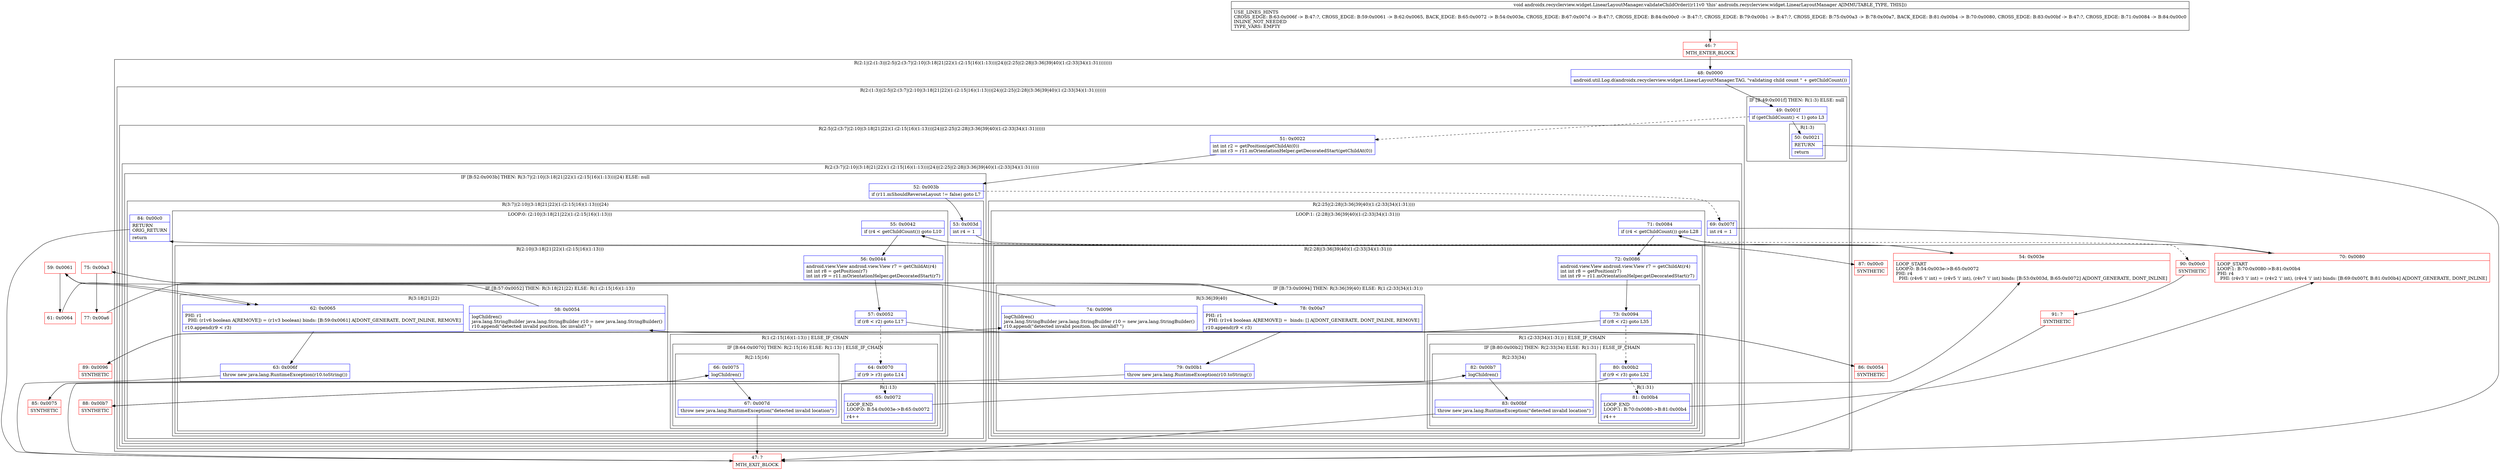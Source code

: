 digraph "CFG forandroidx.recyclerview.widget.LinearLayoutManager.validateChildOrder()V" {
subgraph cluster_Region_1762639791 {
label = "R(2:1|(2:(1:3)|(2:5|(2:(3:7|(2:10|(3:18|21|22)(1:(2:15|16)(1:13)))|24)|(2:25|(2:28|(3:36|39|40)(1:(2:33|34)(1:31))))))))";
node [shape=record,color=blue];
Node_48 [shape=record,label="{48\:\ 0x0000|android.util.Log.d(androidx.recyclerview.widget.LinearLayoutManager.TAG, \"validating child count \" + getChildCount())\l}"];
subgraph cluster_Region_147412047 {
label = "R(2:(1:3)|(2:5|(2:(3:7|(2:10|(3:18|21|22)(1:(2:15|16)(1:13)))|24)|(2:25|(2:28|(3:36|39|40)(1:(2:33|34)(1:31)))))))";
node [shape=record,color=blue];
subgraph cluster_IfRegion_1197253469 {
label = "IF [B:49:0x001f] THEN: R(1:3) ELSE: null";
node [shape=record,color=blue];
Node_49 [shape=record,label="{49\:\ 0x001f|if (getChildCount() \< 1) goto L3\l}"];
subgraph cluster_Region_1824661659 {
label = "R(1:3)";
node [shape=record,color=blue];
Node_50 [shape=record,label="{50\:\ 0x0021|RETURN\l|return\l}"];
}
}
subgraph cluster_Region_1794731575 {
label = "R(2:5|(2:(3:7|(2:10|(3:18|21|22)(1:(2:15|16)(1:13)))|24)|(2:25|(2:28|(3:36|39|40)(1:(2:33|34)(1:31))))))";
node [shape=record,color=blue];
Node_51 [shape=record,label="{51\:\ 0x0022|int int r2 = getPosition(getChildAt(0))\lint int r3 = r11.mOrientationHelper.getDecoratedStart(getChildAt(0))\l}"];
subgraph cluster_Region_2024020075 {
label = "R(2:(3:7|(2:10|(3:18|21|22)(1:(2:15|16)(1:13)))|24)|(2:25|(2:28|(3:36|39|40)(1:(2:33|34)(1:31)))))";
node [shape=record,color=blue];
subgraph cluster_IfRegion_982335516 {
label = "IF [B:52:0x003b] THEN: R(3:7|(2:10|(3:18|21|22)(1:(2:15|16)(1:13)))|24) ELSE: null";
node [shape=record,color=blue];
Node_52 [shape=record,label="{52\:\ 0x003b|if (r11.mShouldReverseLayout != false) goto L7\l}"];
subgraph cluster_Region_420698593 {
label = "R(3:7|(2:10|(3:18|21|22)(1:(2:15|16)(1:13)))|24)";
node [shape=record,color=blue];
Node_53 [shape=record,label="{53\:\ 0x003d|int r4 = 1\l}"];
subgraph cluster_LoopRegion_536437654 {
label = "LOOP:0: (2:10|(3:18|21|22)(1:(2:15|16)(1:13)))";
node [shape=record,color=blue];
Node_55 [shape=record,label="{55\:\ 0x0042|if (r4 \< getChildCount()) goto L10\l}"];
subgraph cluster_Region_1090996845 {
label = "R(2:10|(3:18|21|22)(1:(2:15|16)(1:13)))";
node [shape=record,color=blue];
Node_56 [shape=record,label="{56\:\ 0x0044|android.view.View android.view.View r7 = getChildAt(r4)\lint int r8 = getPosition(r7)\lint int r9 = r11.mOrientationHelper.getDecoratedStart(r7)\l}"];
subgraph cluster_IfRegion_235830501 {
label = "IF [B:57:0x0052] THEN: R(3:18|21|22) ELSE: R(1:(2:15|16)(1:13))";
node [shape=record,color=blue];
Node_57 [shape=record,label="{57\:\ 0x0052|if (r8 \< r2) goto L17\l}"];
subgraph cluster_Region_2046895337 {
label = "R(3:18|21|22)";
node [shape=record,color=blue];
Node_58 [shape=record,label="{58\:\ 0x0054|logChildren()\ljava.lang.StringBuilder java.lang.StringBuilder r10 = new java.lang.StringBuilder()\lr10.append(\"detected invalid position. loc invalid? \")\l}"];
Node_62 [shape=record,label="{62\:\ 0x0065|PHI: r1 \l  PHI: (r1v6 boolean A[REMOVE]) = (r1v3 boolean) binds: [B:59:0x0061] A[DONT_GENERATE, DONT_INLINE, REMOVE]\l|r10.append(r9 \< r3)\l}"];
Node_63 [shape=record,label="{63\:\ 0x006f|throw new java.lang.RuntimeException(r10.toString())\l}"];
}
subgraph cluster_Region_417946203 {
label = "R(1:(2:15|16)(1:13)) | ELSE_IF_CHAIN\l";
node [shape=record,color=blue];
subgraph cluster_IfRegion_1537766728 {
label = "IF [B:64:0x0070] THEN: R(2:15|16) ELSE: R(1:13) | ELSE_IF_CHAIN\l";
node [shape=record,color=blue];
Node_64 [shape=record,label="{64\:\ 0x0070|if (r9 \> r3) goto L14\l}"];
subgraph cluster_Region_1699903269 {
label = "R(2:15|16)";
node [shape=record,color=blue];
Node_66 [shape=record,label="{66\:\ 0x0075|logChildren()\l}"];
Node_67 [shape=record,label="{67\:\ 0x007d|throw new java.lang.RuntimeException(\"detected invalid location\")\l}"];
}
subgraph cluster_Region_1563302816 {
label = "R(1:13)";
node [shape=record,color=blue];
Node_65 [shape=record,label="{65\:\ 0x0072|LOOP_END\lLOOP:0: B:54:0x003e\-\>B:65:0x0072\l|r4++\l}"];
}
}
}
}
}
}
Node_84 [shape=record,label="{84\:\ 0x00c0|RETURN\lORIG_RETURN\l|return\l}"];
}
}
subgraph cluster_Region_408609270 {
label = "R(2:25|(2:28|(3:36|39|40)(1:(2:33|34)(1:31))))";
node [shape=record,color=blue];
Node_69 [shape=record,label="{69\:\ 0x007f|int r4 = 1\l}"];
subgraph cluster_LoopRegion_4248960 {
label = "LOOP:1: (2:28|(3:36|39|40)(1:(2:33|34)(1:31)))";
node [shape=record,color=blue];
Node_71 [shape=record,label="{71\:\ 0x0084|if (r4 \< getChildCount()) goto L28\l}"];
subgraph cluster_Region_1451837335 {
label = "R(2:28|(3:36|39|40)(1:(2:33|34)(1:31)))";
node [shape=record,color=blue];
Node_72 [shape=record,label="{72\:\ 0x0086|android.view.View android.view.View r7 = getChildAt(r4)\lint int r8 = getPosition(r7)\lint int r9 = r11.mOrientationHelper.getDecoratedStart(r7)\l}"];
subgraph cluster_IfRegion_1812213574 {
label = "IF [B:73:0x0094] THEN: R(3:36|39|40) ELSE: R(1:(2:33|34)(1:31))";
node [shape=record,color=blue];
Node_73 [shape=record,label="{73\:\ 0x0094|if (r8 \< r2) goto L35\l}"];
subgraph cluster_Region_641516428 {
label = "R(3:36|39|40)";
node [shape=record,color=blue];
Node_74 [shape=record,label="{74\:\ 0x0096|logChildren()\ljava.lang.StringBuilder java.lang.StringBuilder r10 = new java.lang.StringBuilder()\lr10.append(\"detected invalid position. loc invalid? \")\l}"];
Node_78 [shape=record,label="{78\:\ 0x00a7|PHI: r1 \l  PHI: (r1v4 boolean A[REMOVE]) =  binds: [] A[DONT_GENERATE, DONT_INLINE, REMOVE]\l|r10.append(r9 \< r3)\l}"];
Node_79 [shape=record,label="{79\:\ 0x00b1|throw new java.lang.RuntimeException(r10.toString())\l}"];
}
subgraph cluster_Region_1038961828 {
label = "R(1:(2:33|34)(1:31)) | ELSE_IF_CHAIN\l";
node [shape=record,color=blue];
subgraph cluster_IfRegion_1796187666 {
label = "IF [B:80:0x00b2] THEN: R(2:33|34) ELSE: R(1:31) | ELSE_IF_CHAIN\l";
node [shape=record,color=blue];
Node_80 [shape=record,label="{80\:\ 0x00b2|if (r9 \< r3) goto L32\l}"];
subgraph cluster_Region_1840277157 {
label = "R(2:33|34)";
node [shape=record,color=blue];
Node_82 [shape=record,label="{82\:\ 0x00b7|logChildren()\l}"];
Node_83 [shape=record,label="{83\:\ 0x00bf|throw new java.lang.RuntimeException(\"detected invalid location\")\l}"];
}
subgraph cluster_Region_1084249767 {
label = "R(1:31)";
node [shape=record,color=blue];
Node_81 [shape=record,label="{81\:\ 0x00b4|LOOP_END\lLOOP:1: B:70:0x0080\-\>B:81:0x00b4\l|r4++\l}"];
}
}
}
}
}
}
}
}
}
}
}
Node_46 [shape=record,color=red,label="{46\:\ ?|MTH_ENTER_BLOCK\l}"];
Node_47 [shape=record,color=red,label="{47\:\ ?|MTH_EXIT_BLOCK\l}"];
Node_54 [shape=record,color=red,label="{54\:\ 0x003e|LOOP_START\lLOOP:0: B:54:0x003e\-\>B:65:0x0072\lPHI: r4 \l  PHI: (r4v6 'i' int) = (r4v5 'i' int), (r4v7 'i' int) binds: [B:53:0x003d, B:65:0x0072] A[DONT_GENERATE, DONT_INLINE]\l}"];
Node_85 [shape=record,color=red,label="{85\:\ 0x0075|SYNTHETIC\l}"];
Node_86 [shape=record,color=red,label="{86\:\ 0x0054|SYNTHETIC\l}"];
Node_59 [shape=record,color=red,label="{59\:\ 0x0061}"];
Node_61 [shape=record,color=red,label="{61\:\ 0x0064}"];
Node_87 [shape=record,color=red,label="{87\:\ 0x00c0|SYNTHETIC\l}"];
Node_70 [shape=record,color=red,label="{70\:\ 0x0080|LOOP_START\lLOOP:1: B:70:0x0080\-\>B:81:0x00b4\lPHI: r4 \l  PHI: (r4v3 'i' int) = (r4v2 'i' int), (r4v4 'i' int) binds: [B:69:0x007f, B:81:0x00b4] A[DONT_GENERATE, DONT_INLINE]\l}"];
Node_88 [shape=record,color=red,label="{88\:\ 0x00b7|SYNTHETIC\l}"];
Node_89 [shape=record,color=red,label="{89\:\ 0x0096|SYNTHETIC\l}"];
Node_75 [shape=record,color=red,label="{75\:\ 0x00a3}"];
Node_77 [shape=record,color=red,label="{77\:\ 0x00a6}"];
Node_90 [shape=record,color=red,label="{90\:\ 0x00c0|SYNTHETIC\l}"];
Node_91 [shape=record,color=red,label="{91\:\ ?|SYNTHETIC\l}"];
MethodNode[shape=record,label="{void androidx.recyclerview.widget.LinearLayoutManager.validateChildOrder((r11v0 'this' androidx.recyclerview.widget.LinearLayoutManager A[IMMUTABLE_TYPE, THIS]))  | USE_LINES_HINTS\lCROSS_EDGE: B:63:0x006f \-\> B:47:?, CROSS_EDGE: B:59:0x0061 \-\> B:62:0x0065, BACK_EDGE: B:65:0x0072 \-\> B:54:0x003e, CROSS_EDGE: B:67:0x007d \-\> B:47:?, CROSS_EDGE: B:84:0x00c0 \-\> B:47:?, CROSS_EDGE: B:79:0x00b1 \-\> B:47:?, CROSS_EDGE: B:75:0x00a3 \-\> B:78:0x00a7, BACK_EDGE: B:81:0x00b4 \-\> B:70:0x0080, CROSS_EDGE: B:83:0x00bf \-\> B:47:?, CROSS_EDGE: B:71:0x0084 \-\> B:84:0x00c0\lINLINE_NOT_NEEDED\lTYPE_VARS: EMPTY\l}"];
MethodNode -> Node_46;Node_48 -> Node_49;
Node_49 -> Node_50;
Node_49 -> Node_51[style=dashed];
Node_50 -> Node_47;
Node_51 -> Node_52;
Node_52 -> Node_53;
Node_52 -> Node_69[style=dashed];
Node_53 -> Node_54;
Node_55 -> Node_56;
Node_55 -> Node_87[style=dashed];
Node_56 -> Node_57;
Node_57 -> Node_64[style=dashed];
Node_57 -> Node_86;
Node_58 -> Node_59;
Node_62 -> Node_63;
Node_63 -> Node_47;
Node_64 -> Node_65[style=dashed];
Node_64 -> Node_85;
Node_66 -> Node_67;
Node_67 -> Node_47;
Node_65 -> Node_54;
Node_84 -> Node_47;
Node_69 -> Node_70;
Node_71 -> Node_72;
Node_71 -> Node_90[style=dashed];
Node_72 -> Node_73;
Node_73 -> Node_80[style=dashed];
Node_73 -> Node_89;
Node_74 -> Node_75;
Node_78 -> Node_79;
Node_79 -> Node_47;
Node_80 -> Node_81[style=dashed];
Node_80 -> Node_88;
Node_82 -> Node_83;
Node_83 -> Node_47;
Node_81 -> Node_70;
Node_46 -> Node_48;
Node_54 -> Node_55;
Node_85 -> Node_66;
Node_86 -> Node_58;
Node_59 -> Node_61;
Node_59 -> Node_62;
Node_61 -> Node_62;
Node_87 -> Node_84;
Node_70 -> Node_71;
Node_88 -> Node_82;
Node_89 -> Node_74;
Node_75 -> Node_77;
Node_75 -> Node_78;
Node_77 -> Node_78;
Node_90 -> Node_91;
Node_91 -> Node_47;
}

